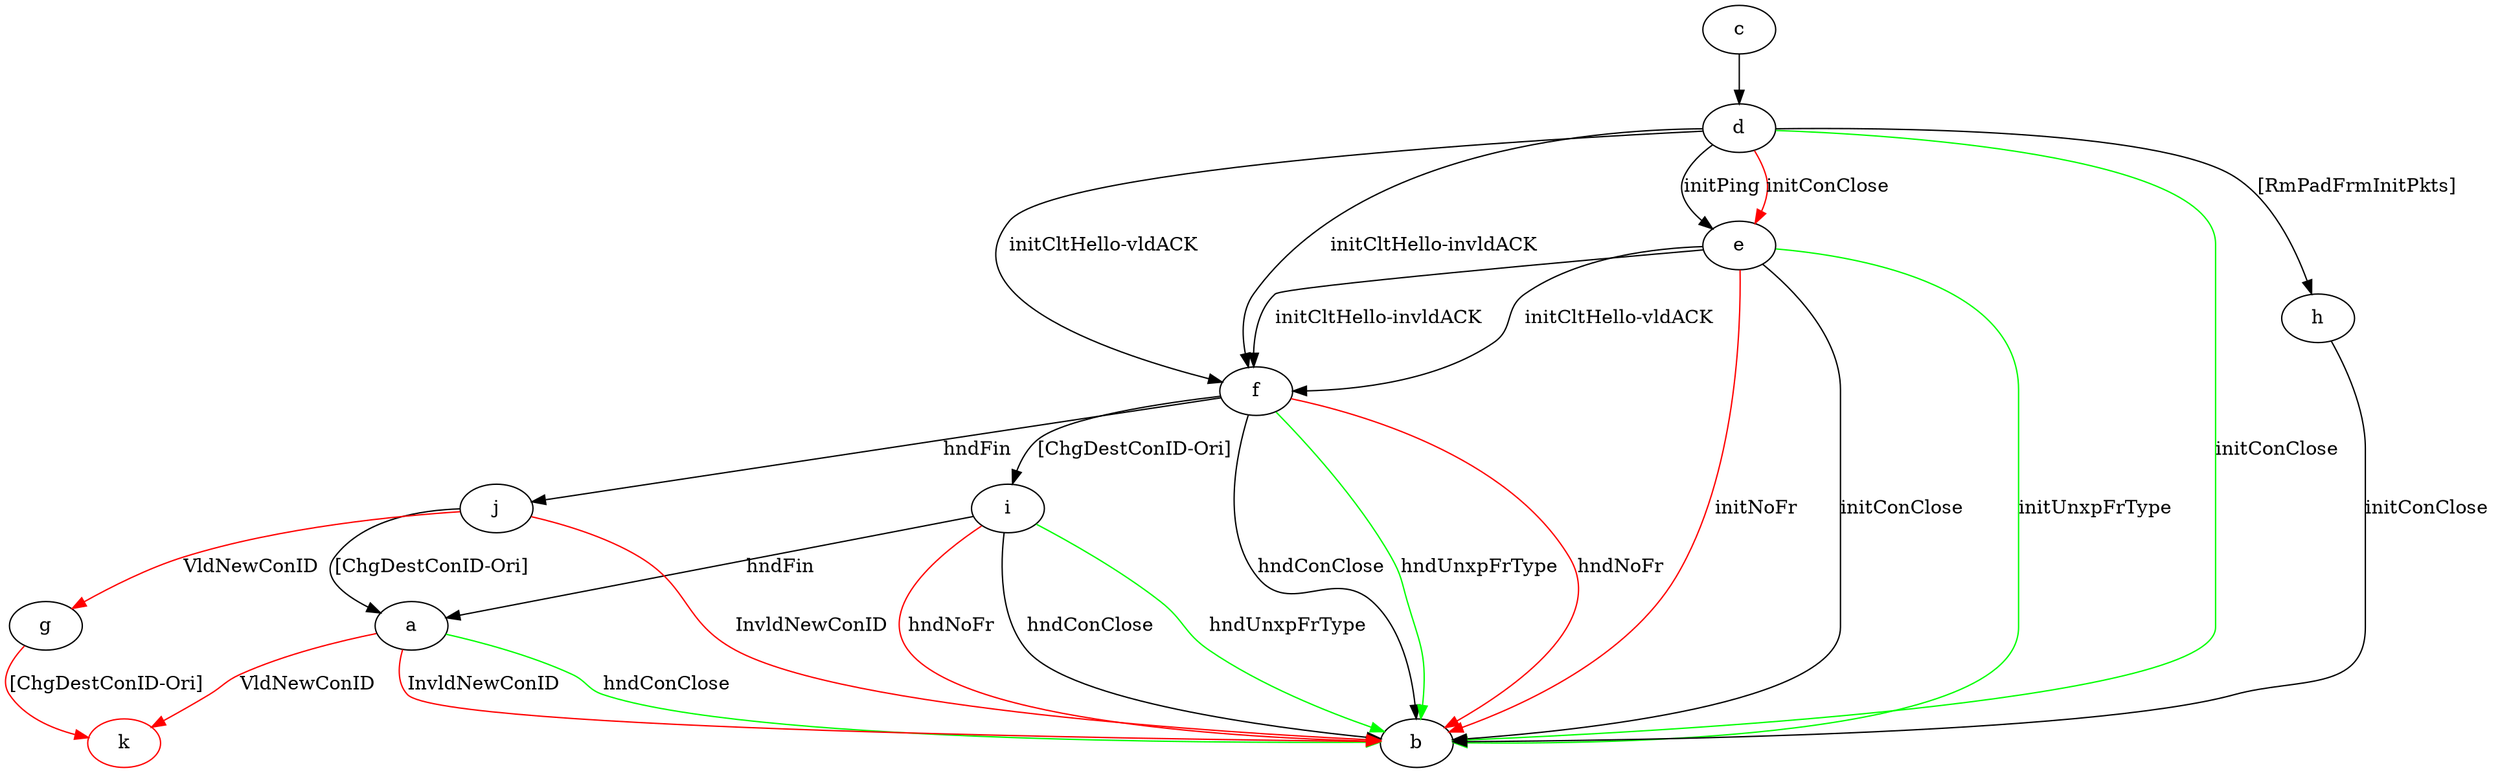 digraph "" {
	a -> b	[key=0,
		color=green,
		label="hndConClose "];
	a -> b	[key=1,
		color=red,
		label="InvldNewConID "];
	k	[color=red];
	a -> k	[key=0,
		color=red,
		label="VldNewConID "];
	c -> d	[key=0];
	d -> b	[key=0,
		color=green,
		label="initConClose "];
	d -> e	[key=0,
		label="initPing "];
	d -> e	[key=1,
		color=red,
		label="initConClose "];
	d -> f	[key=0,
		label="initCltHello-vldACK "];
	d -> f	[key=1,
		label="initCltHello-invldACK "];
	d -> h	[key=0,
		label="[RmPadFrmInitPkts] "];
	e -> b	[key=0,
		label="initConClose "];
	e -> b	[key=1,
		color=green,
		label="initUnxpFrType "];
	e -> b	[key=2,
		color=red,
		label="initNoFr "];
	e -> f	[key=0,
		label="initCltHello-vldACK "];
	e -> f	[key=1,
		label="initCltHello-invldACK "];
	f -> b	[key=0,
		label="hndConClose "];
	f -> b	[key=1,
		color=green,
		label="hndUnxpFrType "];
	f -> b	[key=2,
		color=red,
		label="hndNoFr "];
	f -> i	[key=0,
		label="[ChgDestConID-Ori] "];
	f -> j	[key=0,
		label="hndFin "];
	g -> k	[key=0,
		color=red,
		label="[ChgDestConID-Ori] "];
	h -> b	[key=0,
		label="initConClose "];
	i -> a	[key=0,
		label="hndFin "];
	i -> b	[key=0,
		label="hndConClose "];
	i -> b	[key=1,
		color=green,
		label="hndUnxpFrType "];
	i -> b	[key=2,
		color=red,
		label="hndNoFr "];
	j -> a	[key=0,
		label="[ChgDestConID-Ori] "];
	j -> b	[key=0,
		color=red,
		label="InvldNewConID "];
	j -> g	[key=0,
		color=red,
		label="VldNewConID "];
}

